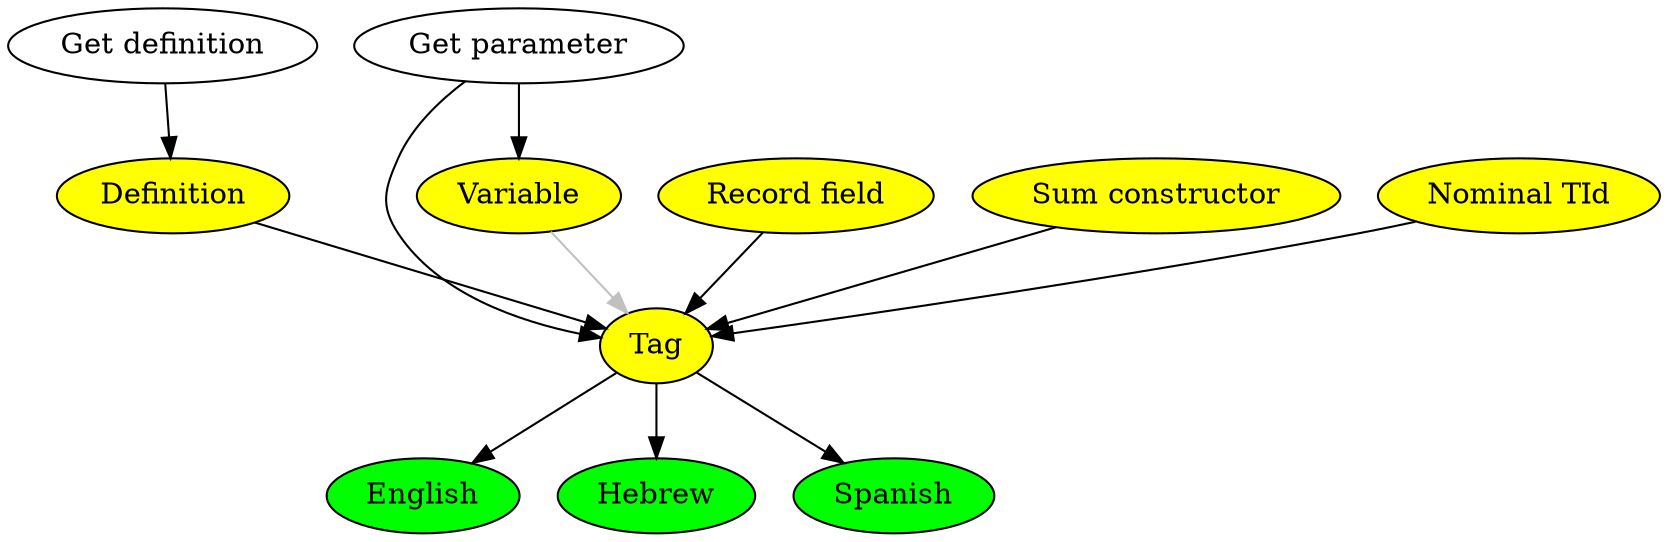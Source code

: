 digraph {
    Tag, Def, Var, Field, Alt, TId [style=filled, fillcolor=yellow];
    TId   [label="Nominal TId"];
    Def   [label="Definition"];
    Var   [label="Variable"];
    Field [label="Record field"];
    Alt   [label="Sum constructor"];
    English, Hebrew, Spanish [style=filled, fillcolor=green];
    GetDef [label="Get definition"];
    GetParam [label="Get parameter"];
    Tag -> English, Spanish, Hebrew;
    Def, Field, Alt, GetParam, TId -> Tag;
    Var -> Tag [color=gray];

    GetDef -> Def;
    GetParam -> Var;
}